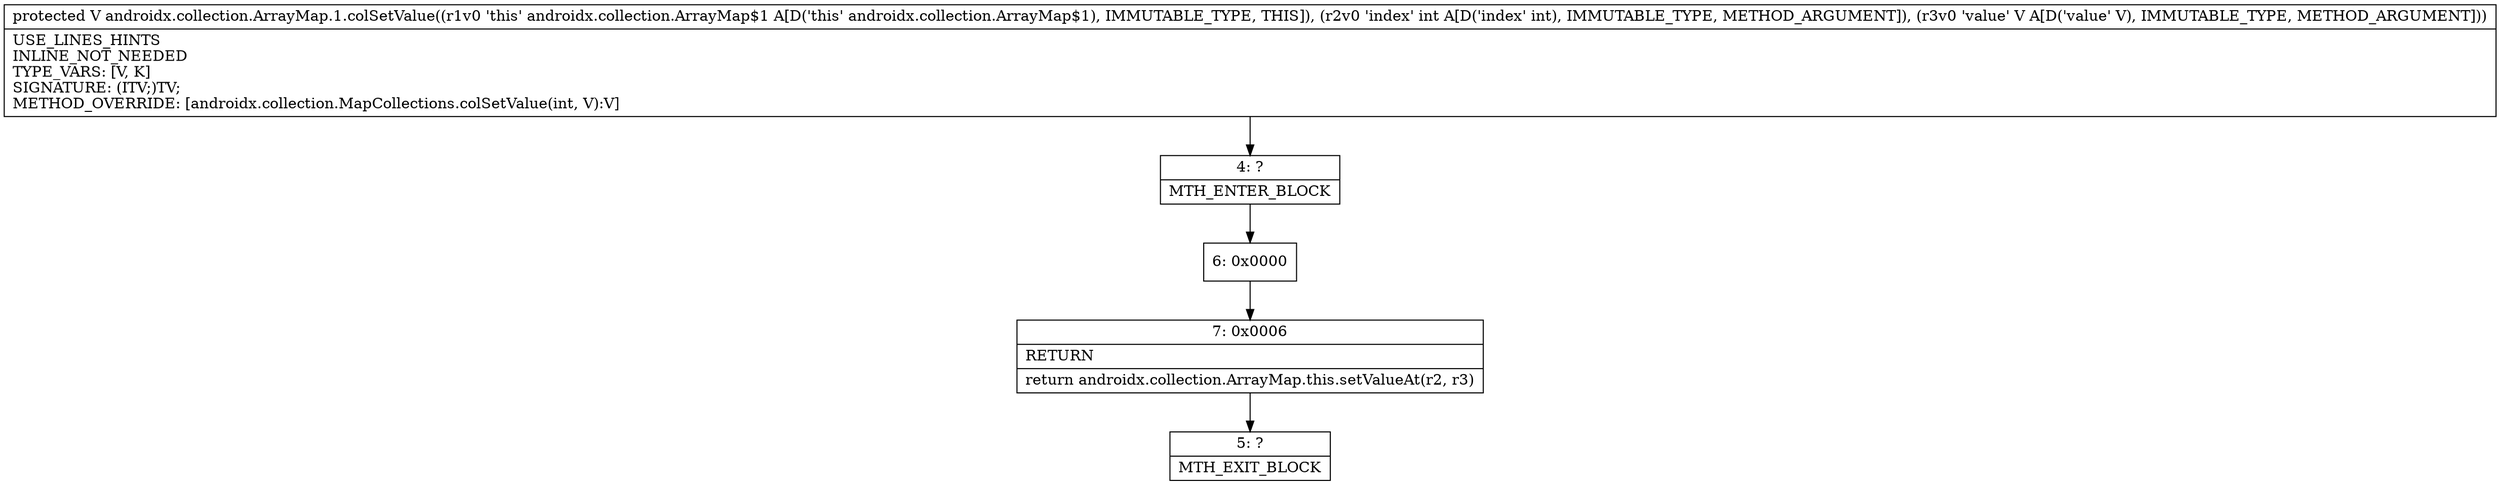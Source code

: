 digraph "CFG forandroidx.collection.ArrayMap.1.colSetValue(ILjava\/lang\/Object;)Ljava\/lang\/Object;" {
Node_4 [shape=record,label="{4\:\ ?|MTH_ENTER_BLOCK\l}"];
Node_6 [shape=record,label="{6\:\ 0x0000}"];
Node_7 [shape=record,label="{7\:\ 0x0006|RETURN\l|return androidx.collection.ArrayMap.this.setValueAt(r2, r3)\l}"];
Node_5 [shape=record,label="{5\:\ ?|MTH_EXIT_BLOCK\l}"];
MethodNode[shape=record,label="{protected V androidx.collection.ArrayMap.1.colSetValue((r1v0 'this' androidx.collection.ArrayMap$1 A[D('this' androidx.collection.ArrayMap$1), IMMUTABLE_TYPE, THIS]), (r2v0 'index' int A[D('index' int), IMMUTABLE_TYPE, METHOD_ARGUMENT]), (r3v0 'value' V A[D('value' V), IMMUTABLE_TYPE, METHOD_ARGUMENT]))  | USE_LINES_HINTS\lINLINE_NOT_NEEDED\lTYPE_VARS: [V, K]\lSIGNATURE: (ITV;)TV;\lMETHOD_OVERRIDE: [androidx.collection.MapCollections.colSetValue(int, V):V]\l}"];
MethodNode -> Node_4;Node_4 -> Node_6;
Node_6 -> Node_7;
Node_7 -> Node_5;
}

